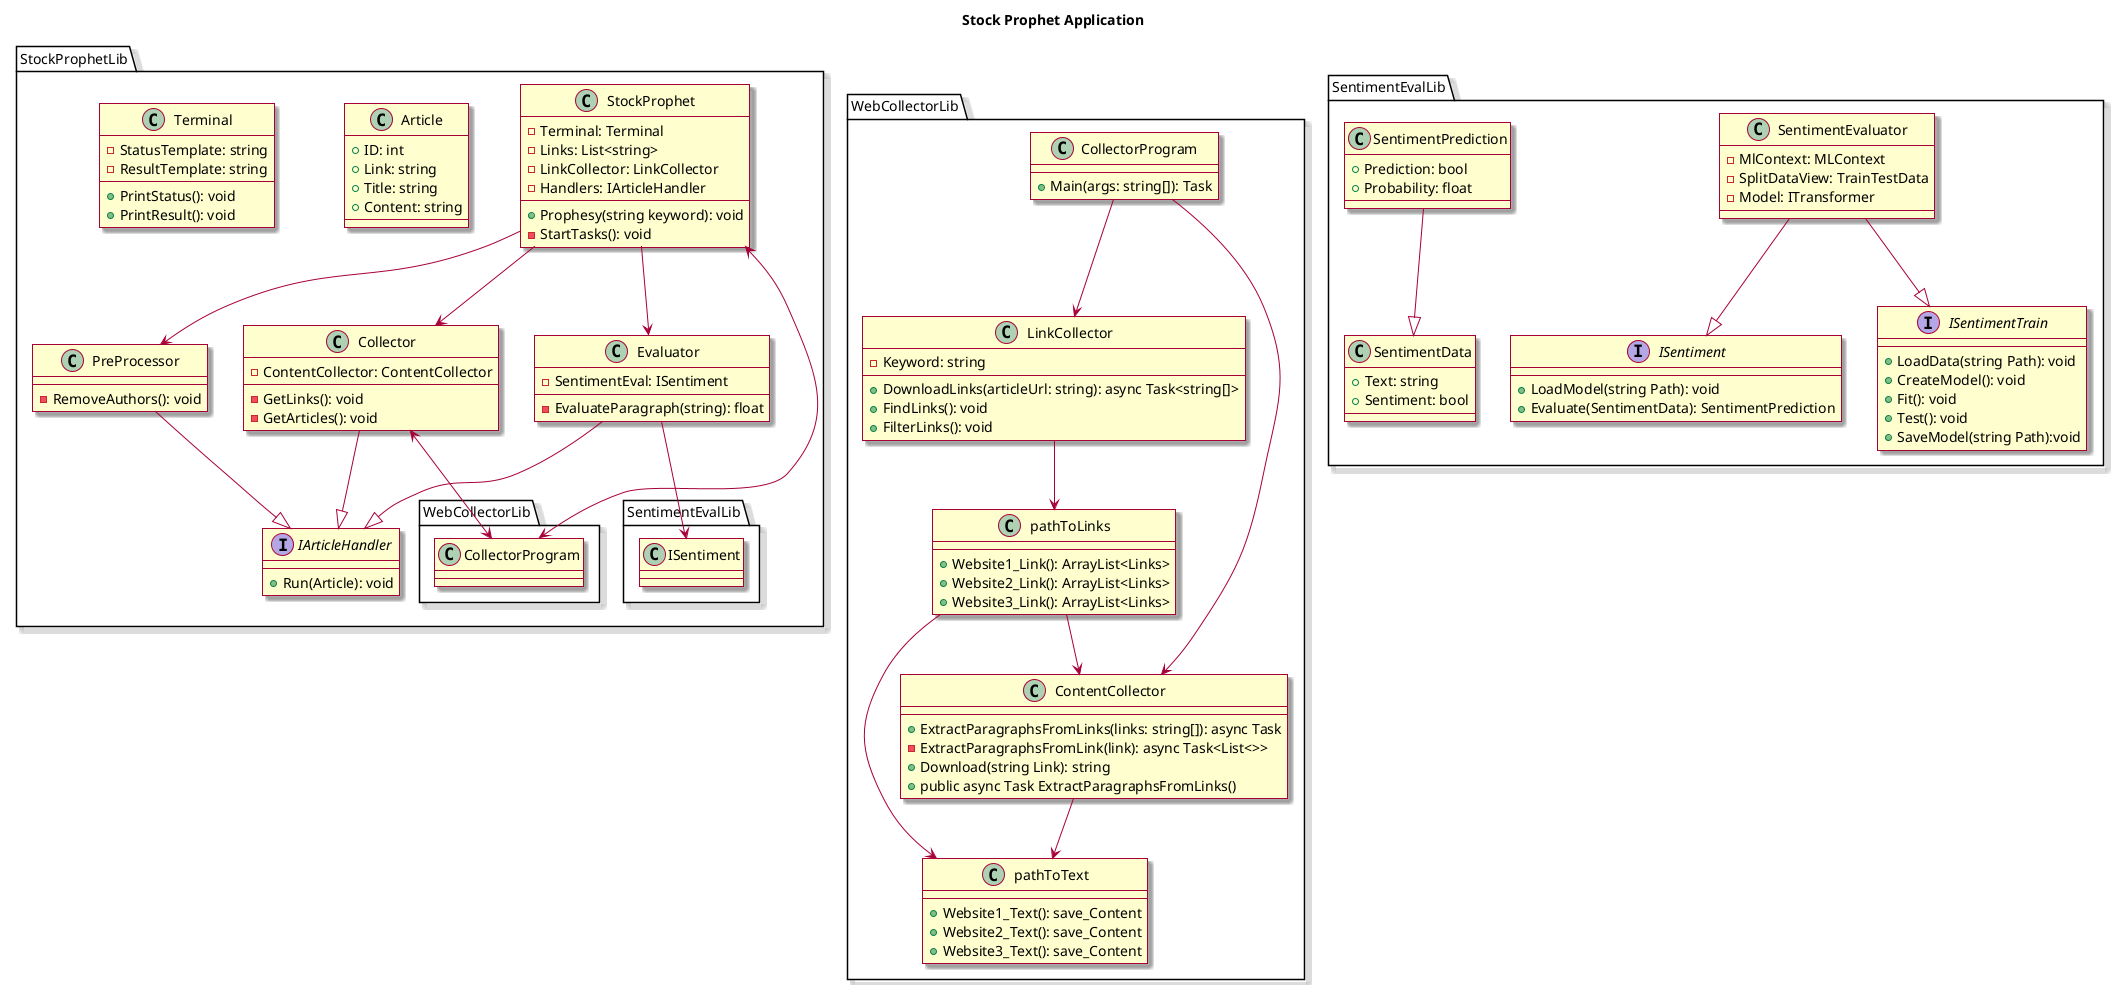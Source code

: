 @startuml Project Model Class Diagram

skin rose

title Stock Prophet Application


package StockProphetLib {

    class StockProphet {
        -Terminal: Terminal
        -Links: List<string>
        -LinkCollector: LinkCollector
        -Handlers: IArticleHandler
        +Prophesy(string keyword): void
        -StartTasks(): void
    }
    StockProphet <--> WebCollectorLib.CollectorProgram
    StockProphet --> Collector
    StockProphet --> PreProcessor
    StockProphet --> Evaluator
    

    interface IArticleHandler {
        +Run(Article): void
    }


    class Collector {
        -ContentCollector: ContentCollector
        -GetLinks(): void
        -GetArticles(): void
    }
    Collector --|> IArticleHandler
    Collector <--> WebCollectorLib.CollectorProgram
    

    class PreProcessor {
        -RemoveAuthors(): void
    }
    PreProcessor --|> IArticleHandler


    class Evaluator {
        -SentimentEval: ISentiment
        -EvaluateParagraph(string): float
    }
    Evaluator --|> IArticleHandler
    Evaluator --> SentimentEvalLib.ISentiment


    class Article {
        +ID: int
        +Link: string
        +Title: string
        +Content: string
    }


    class Terminal {
        -StatusTemplate: string
        +PrintStatus(): void
        -ResultTemplate: string
        +PrintResult(): void
    }
}


package WebCollectorLib 
{
    class CollectorProgram {
        +Main(args: string[]): Task
    }

  

    class LinkCollector {
    
        -Keyword: string
        +DownloadLinks(articleUrl: string): async Task<string[]>
        +FindLinks(): void
        +FilterLinks(): void

        
    }

    class ContentCollector {
        +ExtractParagraphsFromLinks(links: string[]): async Task
        -ExtractParagraphsFromLink(link): async Task<List<>>
        +Download(string Link): string
        +public async Task ExtractParagraphsFromLinks()
         
    }
    class pathToLinks {
        +Website1_Link(): ArrayList<Links>
        +Website2_Link(): ArrayList<Links>
        +Website3_Link(): ArrayList<Links>
    }
    
    class pathToText {
        +Website1_Text(): save_Content
        +Website2_Text(): save_Content
        +Website3_Text(): save_Content
    }
    
    CollectorProgram --> LinkCollector
    CollectorProgram --> ContentCollector
    pathToLinks --> ContentCollector

    pathToLinks --> pathToText
    LinkCollector --> pathToLinks
    ContentCollector --> pathToText

}


package SentimentEvalLib 
{
    interface ISentiment {
        +LoadModel(string Path): void
        +Evaluate(SentimentData): SentimentPrediction
    }

    interface ISentimentTrain {
        +LoadData(string Path): void
        +CreateModel(): void
        +Fit(): void
        +Test(): void
        +SaveModel(string Path):void
    }
    
    class SentimentEvaluator {
        -MlContext: MLContext
        -SplitDataView: TrainTestData
        -Model: ITransformer
    }
    SentimentEvaluator --|> ISentiment
    SentimentEvaluator --|> ISentimentTrain

    class SentimentData {
        +Text: string
        +Sentiment: bool
    }

    class SentimentPrediction {
        +Prediction: bool
        +Probability: float
    }
    SentimentPrediction --|> SentimentData
}

@enduml

